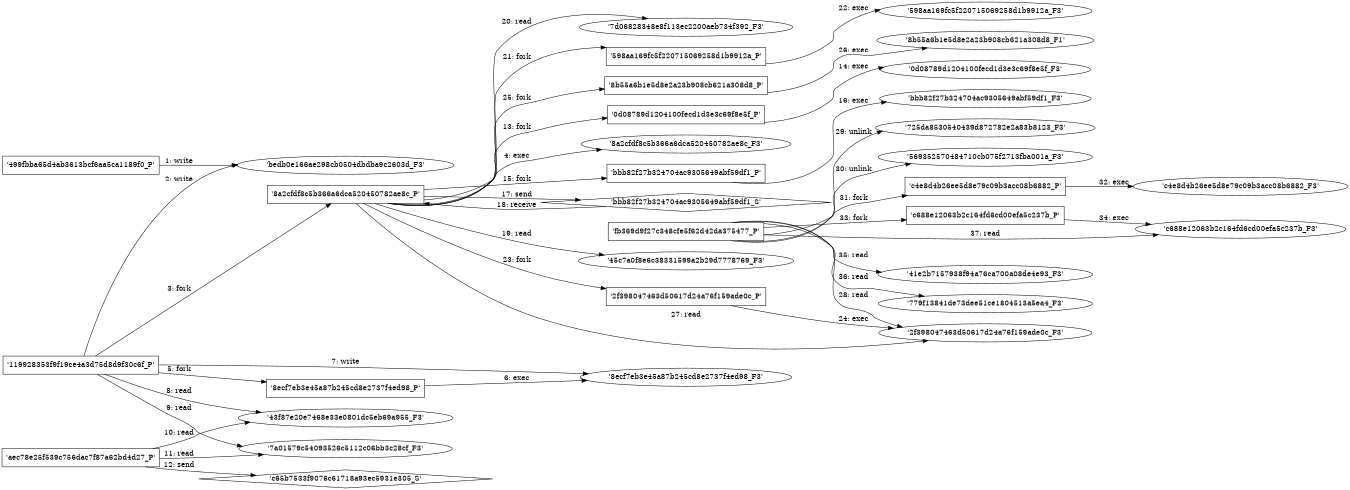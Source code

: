 digraph "D:\Learning\Paper\apt\基于CTI的攻击预警\Dataset\攻击图\ASGfromALLCTI\The Precursor to the Next Stuxnet.dot" {
rankdir="LR"
size="9"
fixedsize="false"
splines="true"
nodesep=0.3
ranksep=0
fontsize=10
overlap="scalexy"
engine= "neato"
	"'bedb0e166ae298cb0504dbdba9c2603d_F3'" [node_type=file shape=ellipse]
	"'499fbba65d4ab3613bcf6aa5ca1189f0_P'" [node_type=Process shape=box]
	"'499fbba65d4ab3613bcf6aa5ca1189f0_P'" -> "'bedb0e166ae298cb0504dbdba9c2603d_F3'" [label="1: write"]
	"'bedb0e166ae298cb0504dbdba9c2603d_F3'" [node_type=file shape=ellipse]
	"'119928353f9f19ce4a3d75d8d9f30c6f_P'" [node_type=Process shape=box]
	"'119928353f9f19ce4a3d75d8d9f30c6f_P'" -> "'bedb0e166ae298cb0504dbdba9c2603d_F3'" [label="2: write"]
	"'119928353f9f19ce4a3d75d8d9f30c6f_P'" [node_type=Process shape=box]
	"'8a2cfdf8c5b366a6dca520450782ae8c_P'" [node_type=Process shape=box]
	"'119928353f9f19ce4a3d75d8d9f30c6f_P'" -> "'8a2cfdf8c5b366a6dca520450782ae8c_P'" [label="3: fork"]
	"'8a2cfdf8c5b366a6dca520450782ae8c_P'" [node_type=Process shape=box]
	"'8a2cfdf8c5b366a6dca520450782ae8c_F3'" [node_type=File shape=ellipse]
	"'8a2cfdf8c5b366a6dca520450782ae8c_P'" -> "'8a2cfdf8c5b366a6dca520450782ae8c_F3'" [label="4: exec"]
	"'119928353f9f19ce4a3d75d8d9f30c6f_P'" [node_type=Process shape=box]
	"'8ecf7eb3e45a87b245cd8e2737f4ed98_P'" [node_type=Process shape=box]
	"'119928353f9f19ce4a3d75d8d9f30c6f_P'" -> "'8ecf7eb3e45a87b245cd8e2737f4ed98_P'" [label="5: fork"]
	"'8ecf7eb3e45a87b245cd8e2737f4ed98_P'" [node_type=Process shape=box]
	"'8ecf7eb3e45a87b245cd8e2737f4ed98_F3'" [node_type=File shape=ellipse]
	"'8ecf7eb3e45a87b245cd8e2737f4ed98_P'" -> "'8ecf7eb3e45a87b245cd8e2737f4ed98_F3'" [label="6: exec"]
	"'8ecf7eb3e45a87b245cd8e2737f4ed98_F3'" [node_type=file shape=ellipse]
	"'119928353f9f19ce4a3d75d8d9f30c6f_P'" [node_type=Process shape=box]
	"'119928353f9f19ce4a3d75d8d9f30c6f_P'" -> "'8ecf7eb3e45a87b245cd8e2737f4ed98_F3'" [label="7: write"]
	"'43f87e20e7468e33e0801dc5eb69a955_F3'" [node_type=file shape=ellipse]
	"'119928353f9f19ce4a3d75d8d9f30c6f_P'" [node_type=Process shape=box]
	"'119928353f9f19ce4a3d75d8d9f30c6f_P'" -> "'43f87e20e7468e33e0801dc5eb69a955_F3'" [label="8: read"]
	"'7a01579c54093526c5112c06bb3c28cf_F3'" [node_type=file shape=ellipse]
	"'119928353f9f19ce4a3d75d8d9f30c6f_P'" [node_type=Process shape=box]
	"'119928353f9f19ce4a3d75d8d9f30c6f_P'" -> "'7a01579c54093526c5112c06bb3c28cf_F3'" [label="9: read"]
	"'43f87e20e7468e33e0801dc5eb69a955_F3'" [node_type=file shape=ellipse]
	"'aec78e25f539c756dac7f87a62bd4d27_P'" [node_type=Process shape=box]
	"'aec78e25f539c756dac7f87a62bd4d27_P'" -> "'43f87e20e7468e33e0801dc5eb69a955_F3'" [label="10: read"]
	"'7a01579c54093526c5112c06bb3c28cf_F3'" [node_type=file shape=ellipse]
	"'aec78e25f539c756dac7f87a62bd4d27_P'" [node_type=Process shape=box]
	"'aec78e25f539c756dac7f87a62bd4d27_P'" -> "'7a01579c54093526c5112c06bb3c28cf_F3'" [label="11: read"]
	"'c65b7533f9076c61718a93ec5931e305_S'" [node_type=Socket shape=diamond]
	"'aec78e25f539c756dac7f87a62bd4d27_P'" [node_type=Process shape=box]
	"'aec78e25f539c756dac7f87a62bd4d27_P'" -> "'c65b7533f9076c61718a93ec5931e305_S'" [label="12: send"]
	"'8a2cfdf8c5b366a6dca520450782ae8c_P'" [node_type=Process shape=box]
	"'0d08789d1204100fecd1d3e3c69f8e5f_P'" [node_type=Process shape=box]
	"'8a2cfdf8c5b366a6dca520450782ae8c_P'" -> "'0d08789d1204100fecd1d3e3c69f8e5f_P'" [label="13: fork"]
	"'0d08789d1204100fecd1d3e3c69f8e5f_P'" [node_type=Process shape=box]
	"'0d08789d1204100fecd1d3e3c69f8e5f_F3'" [node_type=File shape=ellipse]
	"'0d08789d1204100fecd1d3e3c69f8e5f_P'" -> "'0d08789d1204100fecd1d3e3c69f8e5f_F3'" [label="14: exec"]
	"'8a2cfdf8c5b366a6dca520450782ae8c_P'" [node_type=Process shape=box]
	"'bbb82f27b324704ac9305649abf59df1_P'" [node_type=Process shape=box]
	"'8a2cfdf8c5b366a6dca520450782ae8c_P'" -> "'bbb82f27b324704ac9305649abf59df1_P'" [label="15: fork"]
	"'bbb82f27b324704ac9305649abf59df1_P'" [node_type=Process shape=box]
	"'bbb82f27b324704ac9305649abf59df1_F3'" [node_type=File shape=ellipse]
	"'bbb82f27b324704ac9305649abf59df1_P'" -> "'bbb82f27b324704ac9305649abf59df1_F3'" [label="16: exec"]
	"'bbb82f27b324704ac9305649abf59df1_S'" [node_type=Socket shape=diamond]
	"'8a2cfdf8c5b366a6dca520450782ae8c_P'" [node_type=Process shape=box]
	"'8a2cfdf8c5b366a6dca520450782ae8c_P'" -> "'bbb82f27b324704ac9305649abf59df1_S'" [label="17: send"]
	"'bbb82f27b324704ac9305649abf59df1_S'" -> "'8a2cfdf8c5b366a6dca520450782ae8c_P'" [label="18: receive"]
	"'45c7a0f8e6c38331599a2b29d7778769_F3'" [node_type=file shape=ellipse]
	"'8a2cfdf8c5b366a6dca520450782ae8c_P'" [node_type=Process shape=box]
	"'8a2cfdf8c5b366a6dca520450782ae8c_P'" -> "'45c7a0f8e6c38331599a2b29d7778769_F3'" [label="19: read"]
	"'7d06828348e8f113ec2200aeb734f392_F3'" [node_type=file shape=ellipse]
	"'8a2cfdf8c5b366a6dca520450782ae8c_P'" [node_type=Process shape=box]
	"'8a2cfdf8c5b366a6dca520450782ae8c_P'" -> "'7d06828348e8f113ec2200aeb734f392_F3'" [label="20: read"]
	"'8a2cfdf8c5b366a6dca520450782ae8c_P'" [node_type=Process shape=box]
	"'598aa169fc5f220715069258d1b9912a_P'" [node_type=Process shape=box]
	"'8a2cfdf8c5b366a6dca520450782ae8c_P'" -> "'598aa169fc5f220715069258d1b9912a_P'" [label="21: fork"]
	"'598aa169fc5f220715069258d1b9912a_P'" [node_type=Process shape=box]
	"'598aa169fc5f220715069258d1b9912a_F3'" [node_type=File shape=ellipse]
	"'598aa169fc5f220715069258d1b9912a_P'" -> "'598aa169fc5f220715069258d1b9912a_F3'" [label="22: exec"]
	"'8a2cfdf8c5b366a6dca520450782ae8c_P'" [node_type=Process shape=box]
	"'2f398047463d50617d24a76f159ade0c_P'" [node_type=Process shape=box]
	"'8a2cfdf8c5b366a6dca520450782ae8c_P'" -> "'2f398047463d50617d24a76f159ade0c_P'" [label="23: fork"]
	"'2f398047463d50617d24a76f159ade0c_P'" [node_type=Process shape=box]
	"'2f398047463d50617d24a76f159ade0c_F3'" [node_type=File shape=ellipse]
	"'2f398047463d50617d24a76f159ade0c_P'" -> "'2f398047463d50617d24a76f159ade0c_F3'" [label="24: exec"]
	"'8a2cfdf8c5b366a6dca520450782ae8c_P'" [node_type=Process shape=box]
	"'8b55a6b1e5d8e2a23b908cb621a308d8_P'" [node_type=Process shape=box]
	"'8a2cfdf8c5b366a6dca520450782ae8c_P'" -> "'8b55a6b1e5d8e2a23b908cb621a308d8_P'" [label="25: fork"]
	"'8b55a6b1e5d8e2a23b908cb621a308d8_P'" [node_type=Process shape=box]
	"'8b55a6b1e5d8e2a23b908cb621a308d8_F1'" [node_type=File shape=ellipse]
	"'8b55a6b1e5d8e2a23b908cb621a308d8_P'" -> "'8b55a6b1e5d8e2a23b908cb621a308d8_F1'" [label="26: exec"]
	"'2f398047463d50617d24a76f159ade0c_F3'" [node_type=file shape=ellipse]
	"'8a2cfdf8c5b366a6dca520450782ae8c_P'" [node_type=Process shape=box]
	"'8a2cfdf8c5b366a6dca520450782ae8c_P'" -> "'2f398047463d50617d24a76f159ade0c_F3'" [label="27: read"]
	"'2f398047463d50617d24a76f159ade0c_F3'" [node_type=file shape=ellipse]
	"'fb369d9f27c348cfe5f62d42da375477_P'" [node_type=Process shape=box]
	"'fb369d9f27c348cfe5f62d42da375477_P'" -> "'2f398047463d50617d24a76f159ade0c_F3'" [label="28: read"]
	"'725da8530540439d872782e2a83b8123_F3'" [node_type=file shape=ellipse]
	"'fb369d9f27c348cfe5f62d42da375477_P'" [node_type=Process shape=box]
	"'fb369d9f27c348cfe5f62d42da375477_P'" -> "'725da8530540439d872782e2a83b8123_F3'" [label="29: unlink"]
	"'569352570484710cb075f2713fba001a_F3'" [node_type=file shape=ellipse]
	"'fb369d9f27c348cfe5f62d42da375477_P'" [node_type=Process shape=box]
	"'fb369d9f27c348cfe5f62d42da375477_P'" -> "'569352570484710cb075f2713fba001a_F3'" [label="30: unlink"]
	"'fb369d9f27c348cfe5f62d42da375477_P'" [node_type=Process shape=box]
	"'c4e8d4b26ee5d8e79c09b3acc08b6882_P'" [node_type=Process shape=box]
	"'fb369d9f27c348cfe5f62d42da375477_P'" -> "'c4e8d4b26ee5d8e79c09b3acc08b6882_P'" [label="31: fork"]
	"'c4e8d4b26ee5d8e79c09b3acc08b6882_P'" [node_type=Process shape=box]
	"'c4e8d4b26ee5d8e79c09b3acc08b6882_F3'" [node_type=File shape=ellipse]
	"'c4e8d4b26ee5d8e79c09b3acc08b6882_P'" -> "'c4e8d4b26ee5d8e79c09b3acc08b6882_F3'" [label="32: exec"]
	"'fb369d9f27c348cfe5f62d42da375477_P'" [node_type=Process shape=box]
	"'c688e12063b2c164fd6cd00efa5c237b_P'" [node_type=Process shape=box]
	"'fb369d9f27c348cfe5f62d42da375477_P'" -> "'c688e12063b2c164fd6cd00efa5c237b_P'" [label="33: fork"]
	"'c688e12063b2c164fd6cd00efa5c237b_P'" [node_type=Process shape=box]
	"'c688e12063b2c164fd6cd00efa5c237b_F3'" [node_type=File shape=ellipse]
	"'c688e12063b2c164fd6cd00efa5c237b_P'" -> "'c688e12063b2c164fd6cd00efa5c237b_F3'" [label="34: exec"]
	"'41e2b7157938f94a76ca700a08de4e93_F3'" [node_type=file shape=ellipse]
	"'fb369d9f27c348cfe5f62d42da375477_P'" [node_type=Process shape=box]
	"'fb369d9f27c348cfe5f62d42da375477_P'" -> "'41e2b7157938f94a76ca700a08de4e93_F3'" [label="35: read"]
	"'779f13841de73dee51ce1804513a5ea4_F3'" [node_type=file shape=ellipse]
	"'fb369d9f27c348cfe5f62d42da375477_P'" [node_type=Process shape=box]
	"'fb369d9f27c348cfe5f62d42da375477_P'" -> "'779f13841de73dee51ce1804513a5ea4_F3'" [label="36: read"]
	"'c688e12063b2c164fd6cd00efa5c237b_F3'" [node_type=file shape=ellipse]
	"'fb369d9f27c348cfe5f62d42da375477_P'" [node_type=Process shape=box]
	"'fb369d9f27c348cfe5f62d42da375477_P'" -> "'c688e12063b2c164fd6cd00efa5c237b_F3'" [label="37: read"]
}
